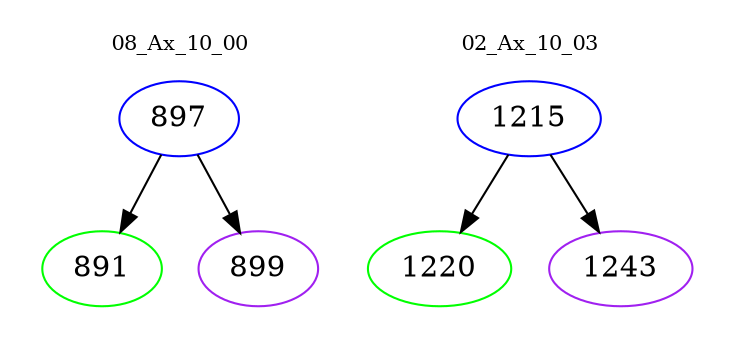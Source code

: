 digraph{
subgraph cluster_0 {
color = white
label = "08_Ax_10_00";
fontsize=10;
T0_897 [label="897", color="blue"]
T0_897 -> T0_891 [color="black"]
T0_891 [label="891", color="green"]
T0_897 -> T0_899 [color="black"]
T0_899 [label="899", color="purple"]
}
subgraph cluster_1 {
color = white
label = "02_Ax_10_03";
fontsize=10;
T1_1215 [label="1215", color="blue"]
T1_1215 -> T1_1220 [color="black"]
T1_1220 [label="1220", color="green"]
T1_1215 -> T1_1243 [color="black"]
T1_1243 [label="1243", color="purple"]
}
}
